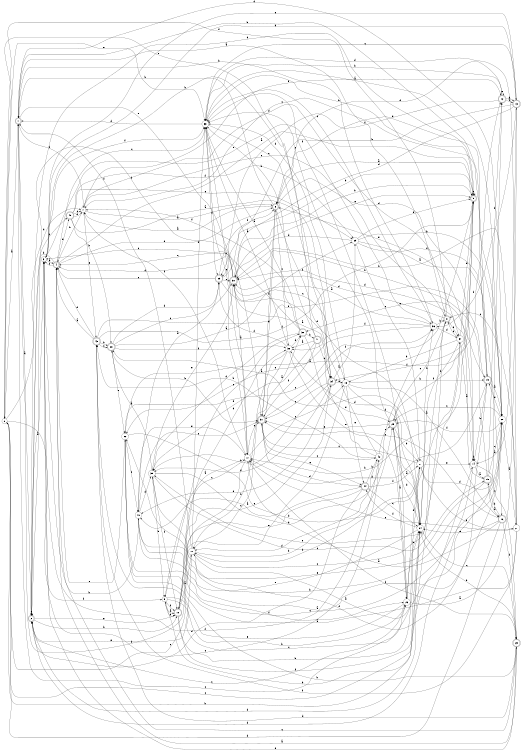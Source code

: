 digraph n37_4 {
__start0 [label="" shape="none"];

rankdir=LR;
size="8,5";

s0 [style="filled", color="black", fillcolor="white" shape="circle", label="0"];
s1 [style="rounded,filled", color="black", fillcolor="white" shape="doublecircle", label="1"];
s2 [style="rounded,filled", color="black", fillcolor="white" shape="doublecircle", label="2"];
s3 [style="filled", color="black", fillcolor="white" shape="circle", label="3"];
s4 [style="rounded,filled", color="black", fillcolor="white" shape="doublecircle", label="4"];
s5 [style="rounded,filled", color="black", fillcolor="white" shape="doublecircle", label="5"];
s6 [style="rounded,filled", color="black", fillcolor="white" shape="doublecircle", label="6"];
s7 [style="filled", color="black", fillcolor="white" shape="circle", label="7"];
s8 [style="rounded,filled", color="black", fillcolor="white" shape="doublecircle", label="8"];
s9 [style="filled", color="black", fillcolor="white" shape="circle", label="9"];
s10 [style="rounded,filled", color="black", fillcolor="white" shape="doublecircle", label="10"];
s11 [style="filled", color="black", fillcolor="white" shape="circle", label="11"];
s12 [style="rounded,filled", color="black", fillcolor="white" shape="doublecircle", label="12"];
s13 [style="rounded,filled", color="black", fillcolor="white" shape="doublecircle", label="13"];
s14 [style="filled", color="black", fillcolor="white" shape="circle", label="14"];
s15 [style="rounded,filled", color="black", fillcolor="white" shape="doublecircle", label="15"];
s16 [style="rounded,filled", color="black", fillcolor="white" shape="doublecircle", label="16"];
s17 [style="filled", color="black", fillcolor="white" shape="circle", label="17"];
s18 [style="filled", color="black", fillcolor="white" shape="circle", label="18"];
s19 [style="rounded,filled", color="black", fillcolor="white" shape="doublecircle", label="19"];
s20 [style="filled", color="black", fillcolor="white" shape="circle", label="20"];
s21 [style="filled", color="black", fillcolor="white" shape="circle", label="21"];
s22 [style="filled", color="black", fillcolor="white" shape="circle", label="22"];
s23 [style="rounded,filled", color="black", fillcolor="white" shape="doublecircle", label="23"];
s24 [style="filled", color="black", fillcolor="white" shape="circle", label="24"];
s25 [style="rounded,filled", color="black", fillcolor="white" shape="doublecircle", label="25"];
s26 [style="filled", color="black", fillcolor="white" shape="circle", label="26"];
s27 [style="filled", color="black", fillcolor="white" shape="circle", label="27"];
s28 [style="rounded,filled", color="black", fillcolor="white" shape="doublecircle", label="28"];
s29 [style="filled", color="black", fillcolor="white" shape="circle", label="29"];
s30 [style="rounded,filled", color="black", fillcolor="white" shape="doublecircle", label="30"];
s31 [style="rounded,filled", color="black", fillcolor="white" shape="doublecircle", label="31"];
s32 [style="rounded,filled", color="black", fillcolor="white" shape="doublecircle", label="32"];
s33 [style="filled", color="black", fillcolor="white" shape="circle", label="33"];
s34 [style="rounded,filled", color="black", fillcolor="white" shape="doublecircle", label="34"];
s35 [style="filled", color="black", fillcolor="white" shape="circle", label="35"];
s36 [style="filled", color="black", fillcolor="white" shape="circle", label="36"];
s37 [style="filled", color="black", fillcolor="white" shape="circle", label="37"];
s38 [style="filled", color="black", fillcolor="white" shape="circle", label="38"];
s39 [style="rounded,filled", color="black", fillcolor="white" shape="doublecircle", label="39"];
s40 [style="filled", color="black", fillcolor="white" shape="circle", label="40"];
s41 [style="rounded,filled", color="black", fillcolor="white" shape="doublecircle", label="41"];
s42 [style="filled", color="black", fillcolor="white" shape="circle", label="42"];
s43 [style="rounded,filled", color="black", fillcolor="white" shape="doublecircle", label="43"];
s44 [style="rounded,filled", color="black", fillcolor="white" shape="doublecircle", label="44"];
s45 [style="rounded,filled", color="black", fillcolor="white" shape="doublecircle", label="45"];
s0 -> s1 [label="a"];
s0 -> s24 [label="b"];
s0 -> s24 [label="c"];
s0 -> s7 [label="d"];
s0 -> s33 [label="e"];
s0 -> s9 [label="f"];
s1 -> s2 [label="a"];
s1 -> s36 [label="b"];
s1 -> s26 [label="c"];
s1 -> s20 [label="d"];
s1 -> s31 [label="e"];
s1 -> s7 [label="f"];
s2 -> s3 [label="a"];
s2 -> s10 [label="b"];
s2 -> s2 [label="c"];
s2 -> s14 [label="d"];
s2 -> s10 [label="e"];
s2 -> s45 [label="f"];
s3 -> s4 [label="a"];
s3 -> s34 [label="b"];
s3 -> s42 [label="c"];
s3 -> s13 [label="d"];
s3 -> s36 [label="e"];
s3 -> s33 [label="f"];
s4 -> s5 [label="a"];
s4 -> s2 [label="b"];
s4 -> s33 [label="c"];
s4 -> s6 [label="d"];
s4 -> s45 [label="e"];
s4 -> s3 [label="f"];
s5 -> s6 [label="a"];
s5 -> s17 [label="b"];
s5 -> s22 [label="c"];
s5 -> s2 [label="d"];
s5 -> s5 [label="e"];
s5 -> s34 [label="f"];
s6 -> s7 [label="a"];
s6 -> s1 [label="b"];
s6 -> s38 [label="c"];
s6 -> s14 [label="d"];
s6 -> s31 [label="e"];
s6 -> s34 [label="f"];
s7 -> s6 [label="a"];
s7 -> s4 [label="b"];
s7 -> s8 [label="c"];
s7 -> s37 [label="d"];
s7 -> s43 [label="e"];
s7 -> s12 [label="f"];
s8 -> s1 [label="a"];
s8 -> s9 [label="b"];
s8 -> s25 [label="c"];
s8 -> s30 [label="d"];
s8 -> s37 [label="e"];
s8 -> s0 [label="f"];
s9 -> s10 [label="a"];
s9 -> s26 [label="b"];
s9 -> s27 [label="c"];
s9 -> s10 [label="d"];
s9 -> s32 [label="e"];
s9 -> s10 [label="f"];
s10 -> s11 [label="a"];
s10 -> s24 [label="b"];
s10 -> s17 [label="c"];
s10 -> s38 [label="d"];
s10 -> s34 [label="e"];
s10 -> s24 [label="f"];
s11 -> s12 [label="a"];
s11 -> s25 [label="b"];
s11 -> s8 [label="c"];
s11 -> s33 [label="d"];
s11 -> s2 [label="e"];
s11 -> s1 [label="f"];
s12 -> s13 [label="a"];
s12 -> s33 [label="b"];
s12 -> s13 [label="c"];
s12 -> s33 [label="d"];
s12 -> s12 [label="e"];
s12 -> s39 [label="f"];
s13 -> s14 [label="a"];
s13 -> s39 [label="b"];
s13 -> s33 [label="c"];
s13 -> s30 [label="d"];
s13 -> s3 [label="e"];
s13 -> s36 [label="f"];
s14 -> s15 [label="a"];
s14 -> s19 [label="b"];
s14 -> s23 [label="c"];
s14 -> s2 [label="d"];
s14 -> s6 [label="e"];
s14 -> s14 [label="f"];
s15 -> s16 [label="a"];
s15 -> s30 [label="b"];
s15 -> s20 [label="c"];
s15 -> s30 [label="d"];
s15 -> s35 [label="e"];
s15 -> s12 [label="f"];
s16 -> s17 [label="a"];
s16 -> s15 [label="b"];
s16 -> s31 [label="c"];
s16 -> s0 [label="d"];
s16 -> s24 [label="e"];
s16 -> s23 [label="f"];
s17 -> s9 [label="a"];
s17 -> s1 [label="b"];
s17 -> s18 [label="c"];
s17 -> s33 [label="d"];
s17 -> s31 [label="e"];
s17 -> s7 [label="f"];
s18 -> s16 [label="a"];
s18 -> s19 [label="b"];
s18 -> s0 [label="c"];
s18 -> s33 [label="d"];
s18 -> s44 [label="e"];
s18 -> s24 [label="f"];
s19 -> s20 [label="a"];
s19 -> s1 [label="b"];
s19 -> s7 [label="c"];
s19 -> s17 [label="d"];
s19 -> s32 [label="e"];
s19 -> s11 [label="f"];
s20 -> s21 [label="a"];
s20 -> s22 [label="b"];
s20 -> s25 [label="c"];
s20 -> s6 [label="d"];
s20 -> s19 [label="e"];
s20 -> s25 [label="f"];
s21 -> s22 [label="a"];
s21 -> s30 [label="b"];
s21 -> s8 [label="c"];
s21 -> s6 [label="d"];
s21 -> s17 [label="e"];
s21 -> s43 [label="f"];
s22 -> s12 [label="a"];
s22 -> s23 [label="b"];
s22 -> s20 [label="c"];
s22 -> s37 [label="d"];
s22 -> s4 [label="e"];
s22 -> s40 [label="f"];
s23 -> s4 [label="a"];
s23 -> s24 [label="b"];
s23 -> s4 [label="c"];
s23 -> s43 [label="d"];
s23 -> s3 [label="e"];
s23 -> s17 [label="f"];
s24 -> s25 [label="a"];
s24 -> s36 [label="b"];
s24 -> s23 [label="c"];
s24 -> s38 [label="d"];
s24 -> s40 [label="e"];
s24 -> s44 [label="f"];
s25 -> s26 [label="a"];
s25 -> s27 [label="b"];
s25 -> s33 [label="c"];
s25 -> s24 [label="d"];
s25 -> s31 [label="e"];
s25 -> s5 [label="f"];
s26 -> s13 [label="a"];
s26 -> s24 [label="b"];
s26 -> s2 [label="c"];
s26 -> s27 [label="d"];
s26 -> s43 [label="e"];
s26 -> s33 [label="f"];
s27 -> s28 [label="a"];
s27 -> s11 [label="b"];
s27 -> s31 [label="c"];
s27 -> s20 [label="d"];
s27 -> s14 [label="e"];
s27 -> s21 [label="f"];
s28 -> s29 [label="a"];
s28 -> s31 [label="b"];
s28 -> s30 [label="c"];
s28 -> s39 [label="d"];
s28 -> s22 [label="e"];
s28 -> s38 [label="f"];
s29 -> s19 [label="a"];
s29 -> s20 [label="b"];
s29 -> s27 [label="c"];
s29 -> s30 [label="d"];
s29 -> s5 [label="e"];
s29 -> s16 [label="f"];
s30 -> s17 [label="a"];
s30 -> s5 [label="b"];
s30 -> s3 [label="c"];
s30 -> s4 [label="d"];
s30 -> s5 [label="e"];
s30 -> s2 [label="f"];
s31 -> s32 [label="a"];
s31 -> s6 [label="b"];
s31 -> s42 [label="c"];
s31 -> s44 [label="d"];
s31 -> s44 [label="e"];
s31 -> s36 [label="f"];
s32 -> s33 [label="a"];
s32 -> s41 [label="b"];
s32 -> s4 [label="c"];
s32 -> s35 [label="d"];
s32 -> s25 [label="e"];
s32 -> s7 [label="f"];
s33 -> s20 [label="a"];
s33 -> s5 [label="b"];
s33 -> s34 [label="c"];
s33 -> s1 [label="d"];
s33 -> s17 [label="e"];
s33 -> s39 [label="f"];
s34 -> s29 [label="a"];
s34 -> s35 [label="b"];
s34 -> s31 [label="c"];
s34 -> s40 [label="d"];
s34 -> s18 [label="e"];
s34 -> s35 [label="f"];
s35 -> s28 [label="a"];
s35 -> s9 [label="b"];
s35 -> s15 [label="c"];
s35 -> s36 [label="d"];
s35 -> s30 [label="e"];
s35 -> s10 [label="f"];
s36 -> s30 [label="a"];
s36 -> s8 [label="b"];
s36 -> s33 [label="c"];
s36 -> s37 [label="d"];
s36 -> s22 [label="e"];
s36 -> s38 [label="f"];
s37 -> s14 [label="a"];
s37 -> s18 [label="b"];
s37 -> s8 [label="c"];
s37 -> s5 [label="d"];
s37 -> s35 [label="e"];
s37 -> s24 [label="f"];
s38 -> s33 [label="a"];
s38 -> s11 [label="b"];
s38 -> s11 [label="c"];
s38 -> s32 [label="d"];
s38 -> s26 [label="e"];
s38 -> s39 [label="f"];
s39 -> s40 [label="a"];
s39 -> s5 [label="b"];
s39 -> s4 [label="c"];
s39 -> s24 [label="d"];
s39 -> s30 [label="e"];
s39 -> s6 [label="f"];
s40 -> s20 [label="a"];
s40 -> s3 [label="b"];
s40 -> s31 [label="c"];
s40 -> s35 [label="d"];
s40 -> s17 [label="e"];
s40 -> s26 [label="f"];
s41 -> s38 [label="a"];
s41 -> s33 [label="b"];
s41 -> s34 [label="c"];
s41 -> s35 [label="d"];
s41 -> s0 [label="e"];
s41 -> s31 [label="f"];
s42 -> s30 [label="a"];
s42 -> s43 [label="b"];
s42 -> s30 [label="c"];
s42 -> s11 [label="d"];
s42 -> s25 [label="e"];
s42 -> s3 [label="f"];
s43 -> s4 [label="a"];
s43 -> s28 [label="b"];
s43 -> s28 [label="c"];
s43 -> s4 [label="d"];
s43 -> s19 [label="e"];
s43 -> s5 [label="f"];
s44 -> s40 [label="a"];
s44 -> s42 [label="b"];
s44 -> s24 [label="c"];
s44 -> s2 [label="d"];
s44 -> s10 [label="e"];
s44 -> s27 [label="f"];
s45 -> s18 [label="a"];
s45 -> s28 [label="b"];
s45 -> s7 [label="c"];
s45 -> s7 [label="d"];
s45 -> s29 [label="e"];
s45 -> s29 [label="f"];

}